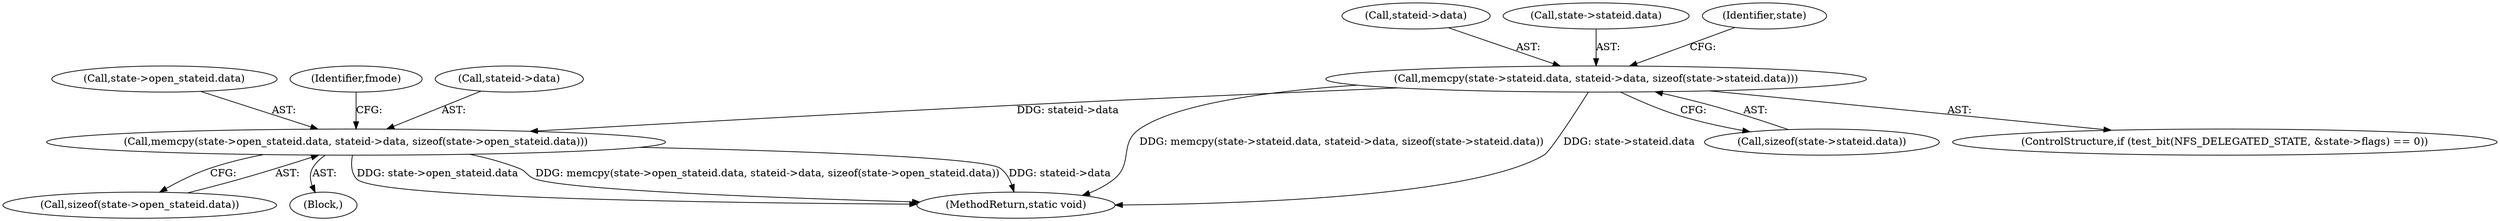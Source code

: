 digraph "0_linux_dc0b027dfadfcb8a5504f7d8052754bf8d501ab9_23@API" {
"1000129" [label="(Call,memcpy(state->open_stateid.data, stateid->data, sizeof(state->open_stateid.data)))"];
"1000114" [label="(Call,memcpy(state->stateid.data, stateid->data, sizeof(state->stateid.data)))"];
"1000120" [label="(Call,stateid->data)"];
"1000130" [label="(Call,state->open_stateid.data)"];
"1000115" [label="(Call,state->stateid.data)"];
"1000132" [label="(Identifier,state)"];
"1000138" [label="(Call,sizeof(state->open_stateid.data))"];
"1000145" [label="(Identifier,fmode)"];
"1000104" [label="(Block,)"];
"1000170" [label="(MethodReturn,static void)"];
"1000135" [label="(Call,stateid->data)"];
"1000123" [label="(Call,sizeof(state->stateid.data))"];
"1000105" [label="(ControlStructure,if (test_bit(NFS_DELEGATED_STATE, &state->flags) == 0))"];
"1000129" [label="(Call,memcpy(state->open_stateid.data, stateid->data, sizeof(state->open_stateid.data)))"];
"1000114" [label="(Call,memcpy(state->stateid.data, stateid->data, sizeof(state->stateid.data)))"];
"1000129" -> "1000104"  [label="AST: "];
"1000129" -> "1000138"  [label="CFG: "];
"1000130" -> "1000129"  [label="AST: "];
"1000135" -> "1000129"  [label="AST: "];
"1000138" -> "1000129"  [label="AST: "];
"1000145" -> "1000129"  [label="CFG: "];
"1000129" -> "1000170"  [label="DDG: state->open_stateid.data"];
"1000129" -> "1000170"  [label="DDG: memcpy(state->open_stateid.data, stateid->data, sizeof(state->open_stateid.data))"];
"1000129" -> "1000170"  [label="DDG: stateid->data"];
"1000114" -> "1000129"  [label="DDG: stateid->data"];
"1000114" -> "1000105"  [label="AST: "];
"1000114" -> "1000123"  [label="CFG: "];
"1000115" -> "1000114"  [label="AST: "];
"1000120" -> "1000114"  [label="AST: "];
"1000123" -> "1000114"  [label="AST: "];
"1000132" -> "1000114"  [label="CFG: "];
"1000114" -> "1000170"  [label="DDG: memcpy(state->stateid.data, stateid->data, sizeof(state->stateid.data))"];
"1000114" -> "1000170"  [label="DDG: state->stateid.data"];
}
